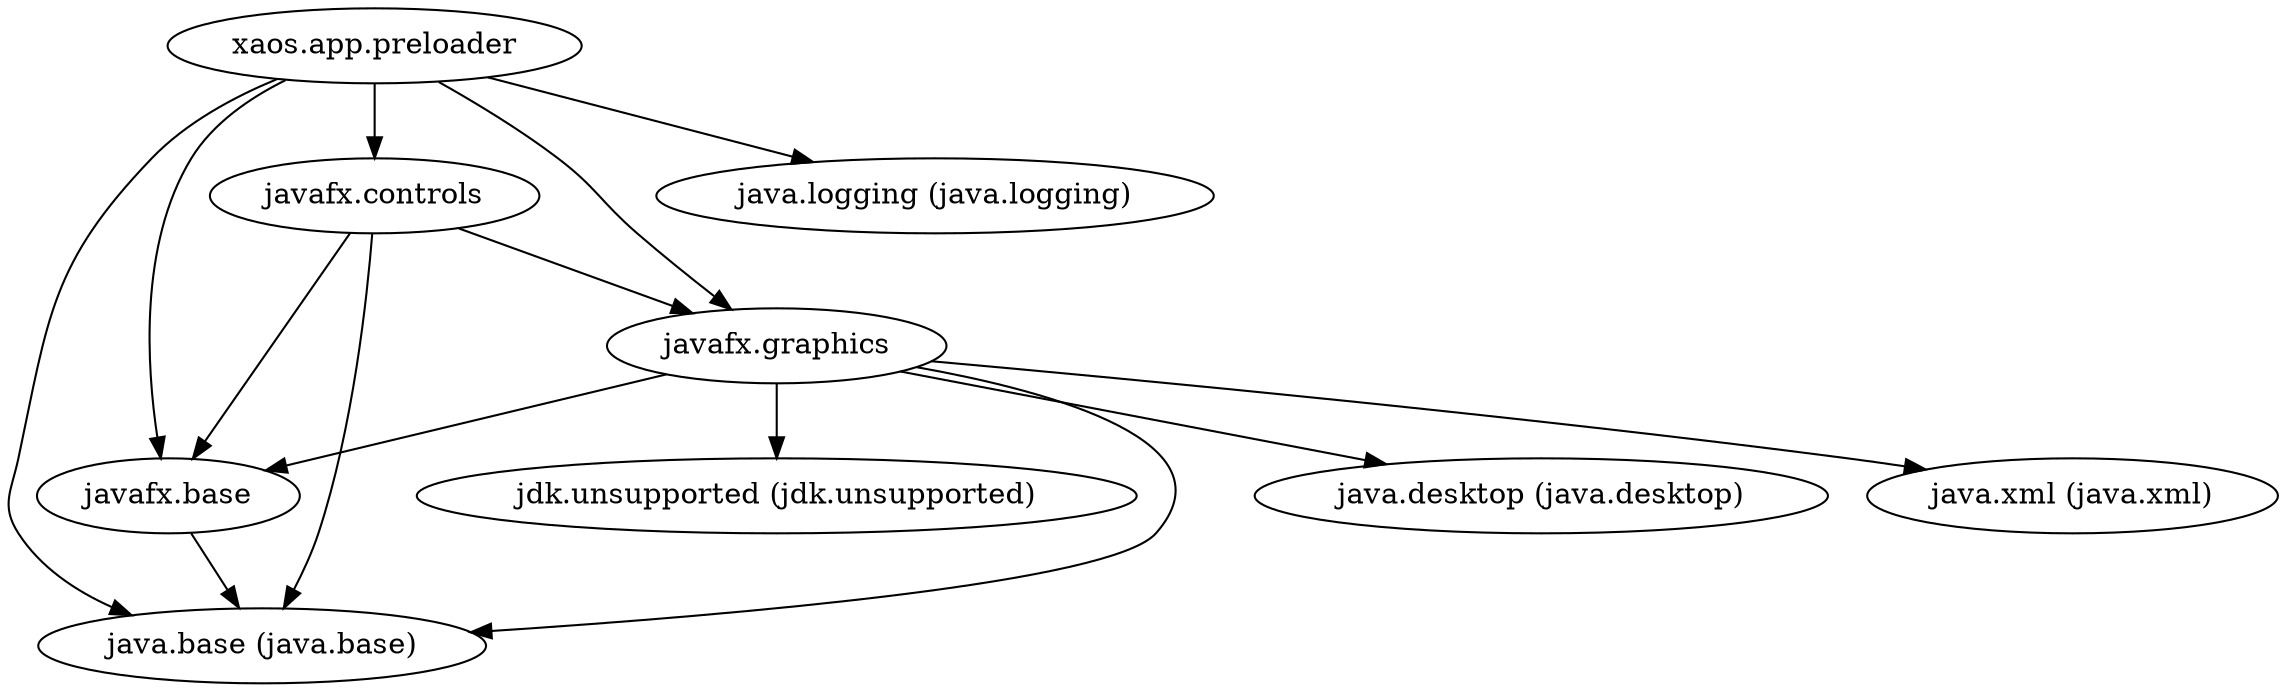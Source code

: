 digraph "summary" {
  "javafx.controls"                                  -> "java.base (java.base)";
  "javafx.controls"                                  -> "javafx.base";
  "javafx.controls"                                  -> "javafx.graphics";
  "javafx.base"                                      -> "java.base (java.base)";
  "javafx.graphics"                                  -> "java.base (java.base)";
  "javafx.graphics"                                  -> "java.desktop (java.desktop)";
  "javafx.graphics"                                  -> "java.xml (java.xml)";
  "javafx.graphics"                                  -> "javafx.base";
  "javafx.graphics"                                  -> "jdk.unsupported (jdk.unsupported)";
  "xaos.app.preloader"                               -> "java.base (java.base)";
  "xaos.app.preloader"                               -> "java.logging (java.logging)";
  "xaos.app.preloader"                               -> "javafx.base";
  "xaos.app.preloader"                               -> "javafx.controls";
  "xaos.app.preloader"                               -> "javafx.graphics";
}
